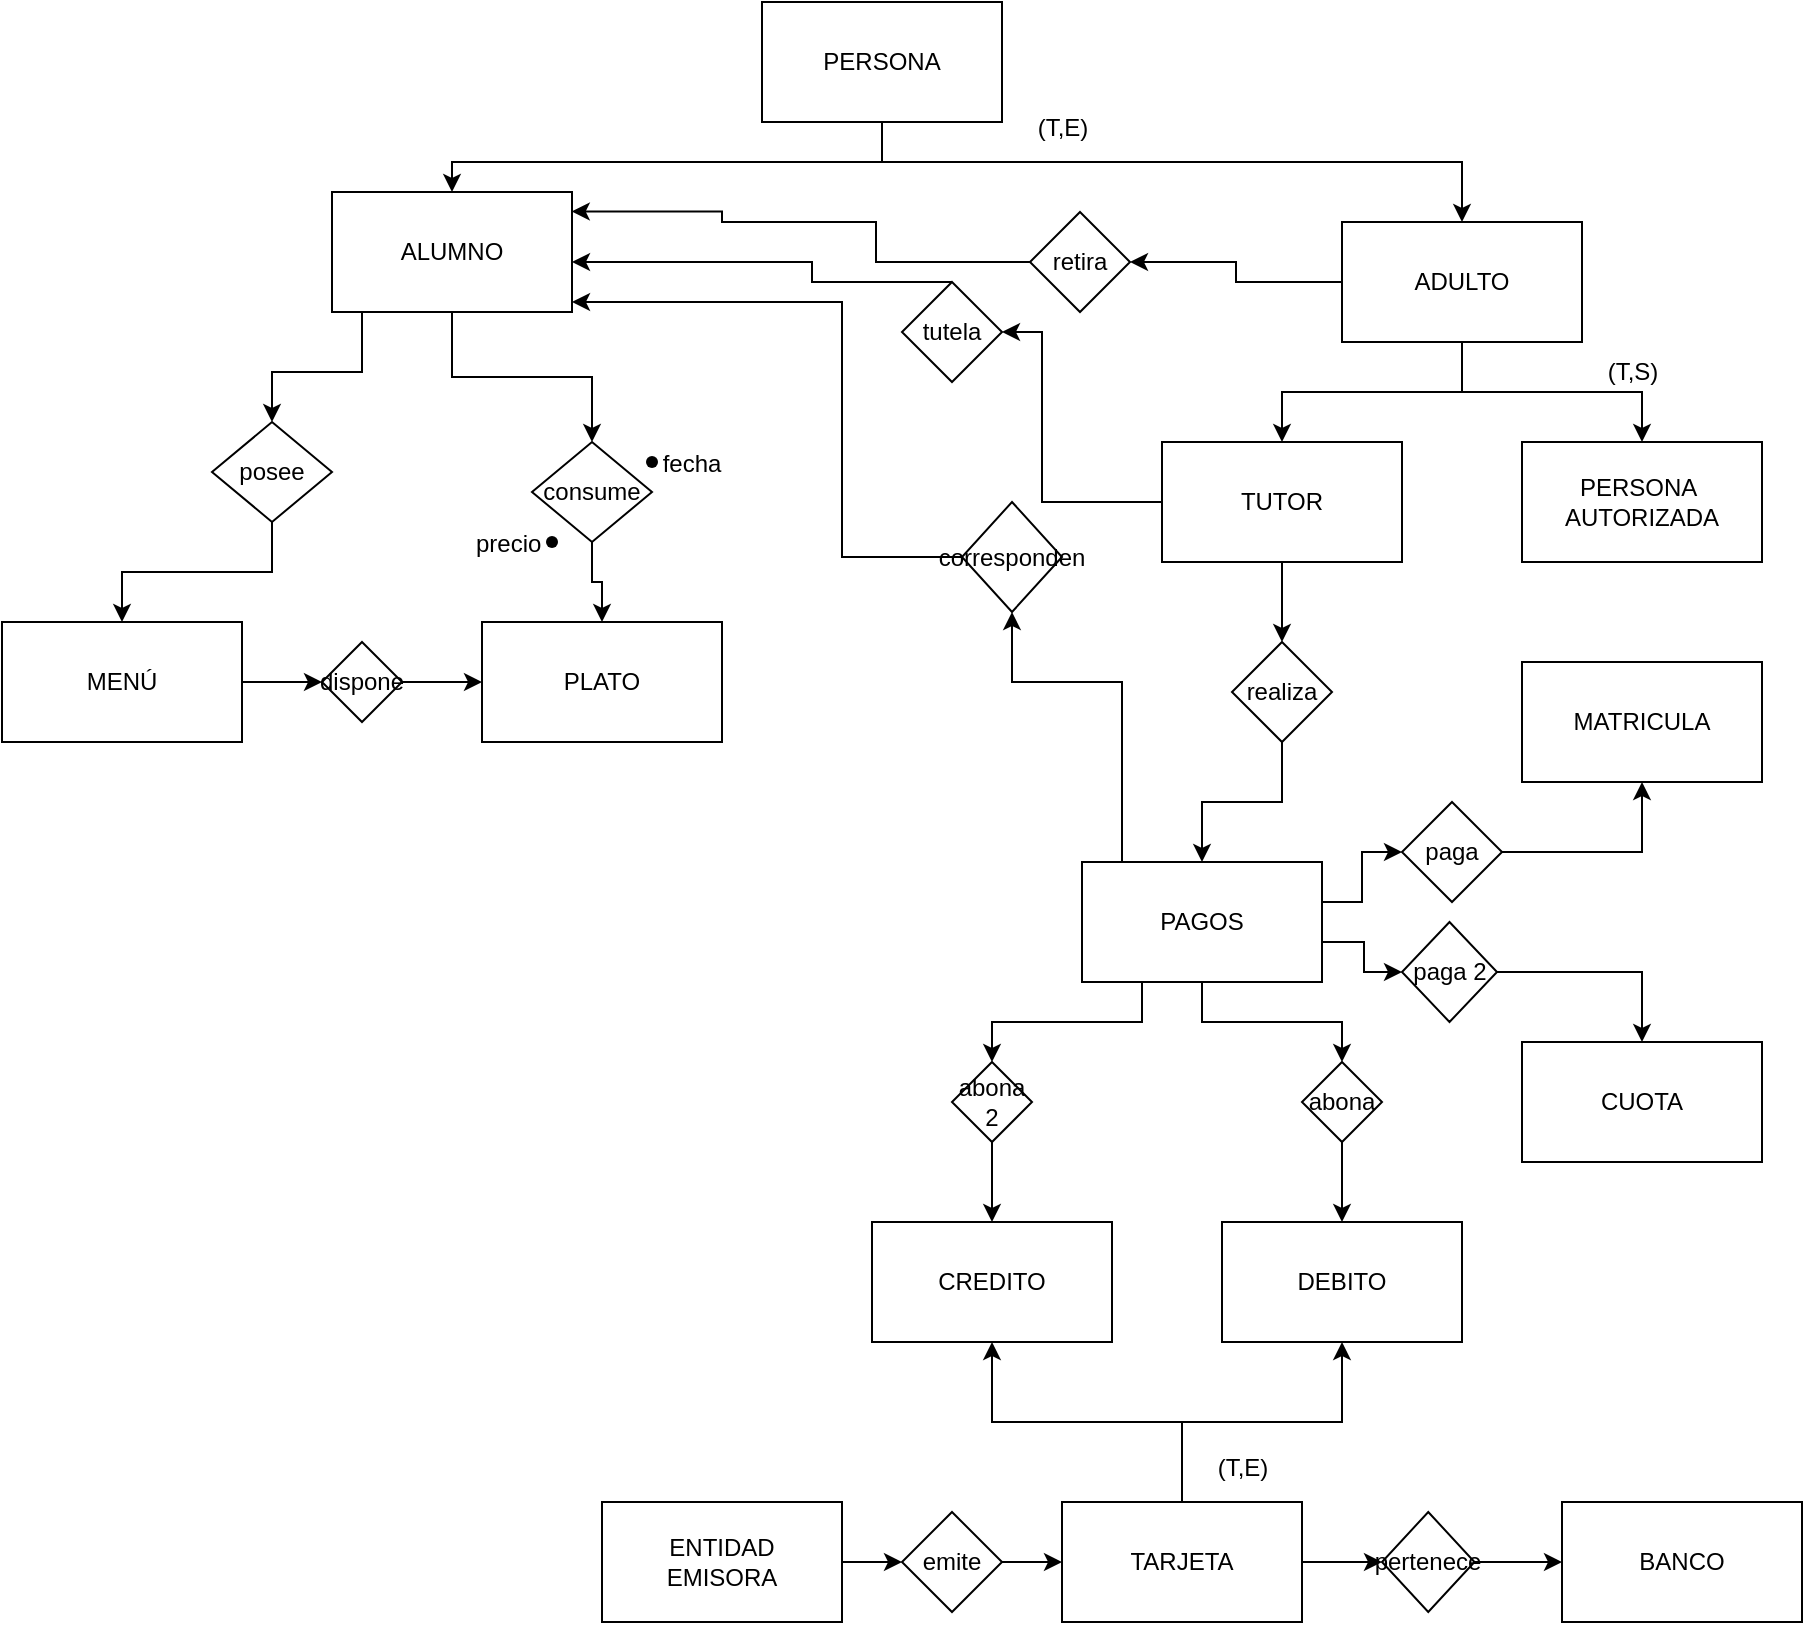 <mxfile version="24.7.8">
  <diagram name="Página-1" id="eWNVr4IJtD6i0ppR1x0R">
    <mxGraphModel dx="1707" dy="532" grid="1" gridSize="10" guides="1" tooltips="1" connect="1" arrows="1" fold="1" page="1" pageScale="1" pageWidth="827" pageHeight="1169" math="0" shadow="0">
      <root>
        <mxCell id="0" />
        <mxCell id="1" parent="0" />
        <mxCell id="I6gEkJs_VYYYeB5HXrWA-4" style="edgeStyle=orthogonalEdgeStyle;rounded=0;orthogonalLoop=1;jettySize=auto;html=1;entryX=0.5;entryY=0;entryDx=0;entryDy=0;" edge="1" parent="1" source="I6gEkJs_VYYYeB5HXrWA-1" target="I6gEkJs_VYYYeB5HXrWA-2">
          <mxGeometry relative="1" as="geometry">
            <Array as="points">
              <mxPoint x="340" y="100" />
              <mxPoint x="125" y="100" />
            </Array>
          </mxGeometry>
        </mxCell>
        <mxCell id="I6gEkJs_VYYYeB5HXrWA-5" style="edgeStyle=orthogonalEdgeStyle;rounded=0;orthogonalLoop=1;jettySize=auto;html=1;" edge="1" parent="1" source="I6gEkJs_VYYYeB5HXrWA-1" target="I6gEkJs_VYYYeB5HXrWA-3">
          <mxGeometry relative="1" as="geometry">
            <Array as="points">
              <mxPoint x="340" y="100" />
              <mxPoint x="630" y="100" />
            </Array>
          </mxGeometry>
        </mxCell>
        <mxCell id="I6gEkJs_VYYYeB5HXrWA-1" value="PERSONA" style="whiteSpace=wrap;html=1;" vertex="1" parent="1">
          <mxGeometry x="280" y="20" width="120" height="60" as="geometry" />
        </mxCell>
        <mxCell id="I6gEkJs_VYYYeB5HXrWA-41" style="edgeStyle=orthogonalEdgeStyle;rounded=0;orthogonalLoop=1;jettySize=auto;html=1;entryX=0.5;entryY=0;entryDx=0;entryDy=0;" edge="1" parent="1" source="I6gEkJs_VYYYeB5HXrWA-2" target="I6gEkJs_VYYYeB5HXrWA-17">
          <mxGeometry relative="1" as="geometry">
            <Array as="points">
              <mxPoint x="80" y="205" />
            </Array>
          </mxGeometry>
        </mxCell>
        <mxCell id="I6gEkJs_VYYYeB5HXrWA-42" style="edgeStyle=orthogonalEdgeStyle;rounded=0;orthogonalLoop=1;jettySize=auto;html=1;" edge="1" parent="1" source="I6gEkJs_VYYYeB5HXrWA-2" target="I6gEkJs_VYYYeB5HXrWA-20">
          <mxGeometry relative="1" as="geometry" />
        </mxCell>
        <mxCell id="I6gEkJs_VYYYeB5HXrWA-2" value="ALUMNO" style="whiteSpace=wrap;html=1;" vertex="1" parent="1">
          <mxGeometry x="65" y="115" width="120" height="60" as="geometry" />
        </mxCell>
        <mxCell id="I6gEkJs_VYYYeB5HXrWA-8" style="edgeStyle=orthogonalEdgeStyle;rounded=0;orthogonalLoop=1;jettySize=auto;html=1;entryX=0.5;entryY=0;entryDx=0;entryDy=0;" edge="1" parent="1" source="I6gEkJs_VYYYeB5HXrWA-3" target="I6gEkJs_VYYYeB5HXrWA-6">
          <mxGeometry relative="1" as="geometry" />
        </mxCell>
        <mxCell id="I6gEkJs_VYYYeB5HXrWA-9" style="edgeStyle=orthogonalEdgeStyle;rounded=0;orthogonalLoop=1;jettySize=auto;html=1;entryX=0.5;entryY=0;entryDx=0;entryDy=0;" edge="1" parent="1" source="I6gEkJs_VYYYeB5HXrWA-3" target="I6gEkJs_VYYYeB5HXrWA-7">
          <mxGeometry relative="1" as="geometry" />
        </mxCell>
        <mxCell id="I6gEkJs_VYYYeB5HXrWA-30" value="" style="edgeStyle=orthogonalEdgeStyle;rounded=0;orthogonalLoop=1;jettySize=auto;html=1;" edge="1" parent="1" source="I6gEkJs_VYYYeB5HXrWA-3" target="I6gEkJs_VYYYeB5HXrWA-29">
          <mxGeometry relative="1" as="geometry" />
        </mxCell>
        <mxCell id="I6gEkJs_VYYYeB5HXrWA-3" value="ADULTO" style="whiteSpace=wrap;html=1;" vertex="1" parent="1">
          <mxGeometry x="570" y="130" width="120" height="60" as="geometry" />
        </mxCell>
        <mxCell id="I6gEkJs_VYYYeB5HXrWA-27" value="" style="edgeStyle=orthogonalEdgeStyle;rounded=0;orthogonalLoop=1;jettySize=auto;html=1;" edge="1" parent="1" source="I6gEkJs_VYYYeB5HXrWA-6" target="I6gEkJs_VYYYeB5HXrWA-26">
          <mxGeometry relative="1" as="geometry">
            <Array as="points">
              <mxPoint x="420" y="270" />
              <mxPoint x="420" y="185" />
            </Array>
          </mxGeometry>
        </mxCell>
        <mxCell id="I6gEkJs_VYYYeB5HXrWA-33" value="" style="edgeStyle=orthogonalEdgeStyle;rounded=0;orthogonalLoop=1;jettySize=auto;html=1;" edge="1" parent="1" source="I6gEkJs_VYYYeB5HXrWA-6" target="I6gEkJs_VYYYeB5HXrWA-32">
          <mxGeometry relative="1" as="geometry" />
        </mxCell>
        <mxCell id="I6gEkJs_VYYYeB5HXrWA-6" value="TUTOR" style="whiteSpace=wrap;html=1;" vertex="1" parent="1">
          <mxGeometry x="480" y="240" width="120" height="60" as="geometry" />
        </mxCell>
        <mxCell id="I6gEkJs_VYYYeB5HXrWA-7" value="PERSONA&amp;nbsp;&lt;div&gt;AUTORIZADA&lt;/div&gt;" style="whiteSpace=wrap;html=1;" vertex="1" parent="1">
          <mxGeometry x="660" y="240" width="120" height="60" as="geometry" />
        </mxCell>
        <mxCell id="I6gEkJs_VYYYeB5HXrWA-10" value="(T,E)" style="text;html=1;align=center;verticalAlign=middle;resizable=0;points=[];autosize=1;strokeColor=none;fillColor=none;" vertex="1" parent="1">
          <mxGeometry x="405" y="68" width="50" height="30" as="geometry" />
        </mxCell>
        <mxCell id="I6gEkJs_VYYYeB5HXrWA-11" value="(T,S)" style="text;html=1;align=center;verticalAlign=middle;resizable=0;points=[];autosize=1;strokeColor=none;fillColor=none;" vertex="1" parent="1">
          <mxGeometry x="690" y="190" width="50" height="30" as="geometry" />
        </mxCell>
        <mxCell id="I6gEkJs_VYYYeB5HXrWA-40" value="" style="edgeStyle=orthogonalEdgeStyle;rounded=0;orthogonalLoop=1;jettySize=auto;html=1;" edge="1" parent="1" source="I6gEkJs_VYYYeB5HXrWA-12" target="I6gEkJs_VYYYeB5HXrWA-13">
          <mxGeometry relative="1" as="geometry" />
        </mxCell>
        <mxCell id="I6gEkJs_VYYYeB5HXrWA-12" value="MENÚ" style="whiteSpace=wrap;html=1;" vertex="1" parent="1">
          <mxGeometry x="-100" y="330" width="120" height="60" as="geometry" />
        </mxCell>
        <mxCell id="I6gEkJs_VYYYeB5HXrWA-16" value="" style="edgeStyle=orthogonalEdgeStyle;rounded=0;orthogonalLoop=1;jettySize=auto;html=1;" edge="1" parent="1" source="I6gEkJs_VYYYeB5HXrWA-13" target="I6gEkJs_VYYYeB5HXrWA-15">
          <mxGeometry relative="1" as="geometry" />
        </mxCell>
        <mxCell id="I6gEkJs_VYYYeB5HXrWA-13" value="dispone" style="rhombus;whiteSpace=wrap;html=1;" vertex="1" parent="1">
          <mxGeometry x="60" y="340" width="40" height="40" as="geometry" />
        </mxCell>
        <mxCell id="I6gEkJs_VYYYeB5HXrWA-15" value="PLATO" style="whiteSpace=wrap;html=1;" vertex="1" parent="1">
          <mxGeometry x="140" y="330" width="120" height="60" as="geometry" />
        </mxCell>
        <mxCell id="I6gEkJs_VYYYeB5HXrWA-19" value="" style="edgeStyle=orthogonalEdgeStyle;rounded=0;orthogonalLoop=1;jettySize=auto;html=1;" edge="1" parent="1" source="I6gEkJs_VYYYeB5HXrWA-17" target="I6gEkJs_VYYYeB5HXrWA-12">
          <mxGeometry relative="1" as="geometry" />
        </mxCell>
        <mxCell id="I6gEkJs_VYYYeB5HXrWA-17" value="posee" style="rhombus;whiteSpace=wrap;html=1;" vertex="1" parent="1">
          <mxGeometry x="5" y="230" width="60" height="50" as="geometry" />
        </mxCell>
        <mxCell id="I6gEkJs_VYYYeB5HXrWA-22" style="edgeStyle=orthogonalEdgeStyle;rounded=0;orthogonalLoop=1;jettySize=auto;html=1;entryX=0.5;entryY=0;entryDx=0;entryDy=0;" edge="1" parent="1" source="I6gEkJs_VYYYeB5HXrWA-20" target="I6gEkJs_VYYYeB5HXrWA-15">
          <mxGeometry relative="1" as="geometry" />
        </mxCell>
        <mxCell id="I6gEkJs_VYYYeB5HXrWA-20" value="consume" style="rhombus;whiteSpace=wrap;html=1;" vertex="1" parent="1">
          <mxGeometry x="165" y="240" width="60" height="50" as="geometry" />
        </mxCell>
        <mxCell id="I6gEkJs_VYYYeB5HXrWA-23" value="    fecha" style="shape=waypoint;sketch=0;size=6;pointerEvents=1;points=[];fillColor=none;resizable=0;rotatable=0;perimeter=centerPerimeter;snapToPoint=1;align=left;" vertex="1" parent="1">
          <mxGeometry x="215" y="240" width="20" height="20" as="geometry" />
        </mxCell>
        <mxCell id="I6gEkJs_VYYYeB5HXrWA-24" value="precio    " style="shape=waypoint;sketch=0;size=6;pointerEvents=1;points=[];fillColor=none;resizable=0;rotatable=0;perimeter=centerPerimeter;snapToPoint=1;align=right;" vertex="1" parent="1">
          <mxGeometry x="165" y="280" width="20" height="20" as="geometry" />
        </mxCell>
        <mxCell id="I6gEkJs_VYYYeB5HXrWA-25" style="edgeStyle=orthogonalEdgeStyle;rounded=0;orthogonalLoop=1;jettySize=auto;html=1;entryX=1.033;entryY=0.25;entryDx=0;entryDy=0;entryPerimeter=0;" edge="1" parent="1" source="I6gEkJs_VYYYeB5HXrWA-24" target="I6gEkJs_VYYYeB5HXrWA-24">
          <mxGeometry relative="1" as="geometry" />
        </mxCell>
        <mxCell id="I6gEkJs_VYYYeB5HXrWA-28" style="edgeStyle=orthogonalEdgeStyle;rounded=0;orthogonalLoop=1;jettySize=auto;html=1;exitX=0.5;exitY=0;exitDx=0;exitDy=0;" edge="1" parent="1" source="I6gEkJs_VYYYeB5HXrWA-26" target="I6gEkJs_VYYYeB5HXrWA-2">
          <mxGeometry relative="1" as="geometry">
            <mxPoint x="260" y="150" as="targetPoint" />
            <Array as="points">
              <mxPoint x="305" y="160" />
              <mxPoint x="305" y="150" />
            </Array>
          </mxGeometry>
        </mxCell>
        <mxCell id="I6gEkJs_VYYYeB5HXrWA-26" value="tutela" style="rhombus;whiteSpace=wrap;html=1;" vertex="1" parent="1">
          <mxGeometry x="350" y="160" width="50" height="50" as="geometry" />
        </mxCell>
        <mxCell id="I6gEkJs_VYYYeB5HXrWA-31" style="edgeStyle=orthogonalEdgeStyle;rounded=0;orthogonalLoop=1;jettySize=auto;html=1;entryX=0.999;entryY=0.162;entryDx=0;entryDy=0;entryPerimeter=0;" edge="1" parent="1" source="I6gEkJs_VYYYeB5HXrWA-29" target="I6gEkJs_VYYYeB5HXrWA-2">
          <mxGeometry relative="1" as="geometry">
            <Array as="points">
              <mxPoint x="337" y="150" />
              <mxPoint x="337" y="130" />
              <mxPoint x="260" y="130" />
            </Array>
          </mxGeometry>
        </mxCell>
        <mxCell id="I6gEkJs_VYYYeB5HXrWA-29" value="retira" style="rhombus;whiteSpace=wrap;html=1;" vertex="1" parent="1">
          <mxGeometry x="414" y="125" width="50" height="50" as="geometry" />
        </mxCell>
        <mxCell id="I6gEkJs_VYYYeB5HXrWA-35" value="" style="edgeStyle=orthogonalEdgeStyle;rounded=0;orthogonalLoop=1;jettySize=auto;html=1;" edge="1" parent="1" source="I6gEkJs_VYYYeB5HXrWA-32" target="I6gEkJs_VYYYeB5HXrWA-34">
          <mxGeometry relative="1" as="geometry" />
        </mxCell>
        <mxCell id="I6gEkJs_VYYYeB5HXrWA-32" value="realiza" style="rhombus;whiteSpace=wrap;html=1;" vertex="1" parent="1">
          <mxGeometry x="515" y="340" width="50" height="50" as="geometry" />
        </mxCell>
        <mxCell id="I6gEkJs_VYYYeB5HXrWA-38" value="" style="edgeStyle=orthogonalEdgeStyle;rounded=0;orthogonalLoop=1;jettySize=auto;html=1;" edge="1" parent="1" source="I6gEkJs_VYYYeB5HXrWA-34" target="I6gEkJs_VYYYeB5HXrWA-37">
          <mxGeometry relative="1" as="geometry">
            <Array as="points">
              <mxPoint x="460" y="360" />
              <mxPoint x="405" y="360" />
            </Array>
          </mxGeometry>
        </mxCell>
        <mxCell id="I6gEkJs_VYYYeB5HXrWA-44" value="" style="edgeStyle=orthogonalEdgeStyle;rounded=0;orthogonalLoop=1;jettySize=auto;html=1;" edge="1" parent="1" source="I6gEkJs_VYYYeB5HXrWA-34" target="I6gEkJs_VYYYeB5HXrWA-43">
          <mxGeometry relative="1" as="geometry">
            <Array as="points">
              <mxPoint x="580" y="470" />
              <mxPoint x="580" y="445" />
            </Array>
          </mxGeometry>
        </mxCell>
        <mxCell id="I6gEkJs_VYYYeB5HXrWA-48" value="" style="edgeStyle=orthogonalEdgeStyle;rounded=0;orthogonalLoop=1;jettySize=auto;html=1;" edge="1" parent="1" source="I6gEkJs_VYYYeB5HXrWA-34" target="I6gEkJs_VYYYeB5HXrWA-47">
          <mxGeometry relative="1" as="geometry">
            <Array as="points">
              <mxPoint x="581" y="490" />
              <mxPoint x="581" y="505" />
            </Array>
          </mxGeometry>
        </mxCell>
        <mxCell id="I6gEkJs_VYYYeB5HXrWA-53" value="" style="edgeStyle=orthogonalEdgeStyle;rounded=0;orthogonalLoop=1;jettySize=auto;html=1;" edge="1" parent="1" source="I6gEkJs_VYYYeB5HXrWA-34" target="I6gEkJs_VYYYeB5HXrWA-52">
          <mxGeometry relative="1" as="geometry" />
        </mxCell>
        <mxCell id="I6gEkJs_VYYYeB5HXrWA-61" style="edgeStyle=orthogonalEdgeStyle;rounded=0;orthogonalLoop=1;jettySize=auto;html=1;entryX=0.5;entryY=0;entryDx=0;entryDy=0;" edge="1" parent="1" source="I6gEkJs_VYYYeB5HXrWA-34" target="I6gEkJs_VYYYeB5HXrWA-59">
          <mxGeometry relative="1" as="geometry">
            <Array as="points">
              <mxPoint x="470" y="530" />
              <mxPoint x="395" y="530" />
            </Array>
          </mxGeometry>
        </mxCell>
        <mxCell id="I6gEkJs_VYYYeB5HXrWA-34" value="PAGOS" style="whiteSpace=wrap;html=1;" vertex="1" parent="1">
          <mxGeometry x="440" y="450" width="120" height="60" as="geometry" />
        </mxCell>
        <mxCell id="I6gEkJs_VYYYeB5HXrWA-39" style="edgeStyle=orthogonalEdgeStyle;rounded=0;orthogonalLoop=1;jettySize=auto;html=1;" edge="1" parent="1" source="I6gEkJs_VYYYeB5HXrWA-37" target="I6gEkJs_VYYYeB5HXrWA-2">
          <mxGeometry relative="1" as="geometry">
            <Array as="points">
              <mxPoint x="320" y="297" />
              <mxPoint x="320" y="170" />
            </Array>
          </mxGeometry>
        </mxCell>
        <mxCell id="I6gEkJs_VYYYeB5HXrWA-37" value="corresponden" style="rhombus;whiteSpace=wrap;html=1;" vertex="1" parent="1">
          <mxGeometry x="380" y="270" width="50" height="55" as="geometry" />
        </mxCell>
        <mxCell id="I6gEkJs_VYYYeB5HXrWA-46" value="" style="edgeStyle=orthogonalEdgeStyle;rounded=0;orthogonalLoop=1;jettySize=auto;html=1;" edge="1" parent="1" source="I6gEkJs_VYYYeB5HXrWA-43" target="I6gEkJs_VYYYeB5HXrWA-45">
          <mxGeometry relative="1" as="geometry" />
        </mxCell>
        <mxCell id="I6gEkJs_VYYYeB5HXrWA-43" value="paga" style="rhombus;whiteSpace=wrap;html=1;" vertex="1" parent="1">
          <mxGeometry x="600" y="420" width="50" height="50" as="geometry" />
        </mxCell>
        <mxCell id="I6gEkJs_VYYYeB5HXrWA-45" value="MATRICULA" style="whiteSpace=wrap;html=1;" vertex="1" parent="1">
          <mxGeometry x="660" y="350" width="120" height="60" as="geometry" />
        </mxCell>
        <mxCell id="I6gEkJs_VYYYeB5HXrWA-51" style="edgeStyle=orthogonalEdgeStyle;rounded=0;orthogonalLoop=1;jettySize=auto;html=1;entryX=0.5;entryY=0;entryDx=0;entryDy=0;" edge="1" parent="1" source="I6gEkJs_VYYYeB5HXrWA-47" target="I6gEkJs_VYYYeB5HXrWA-49">
          <mxGeometry relative="1" as="geometry" />
        </mxCell>
        <mxCell id="I6gEkJs_VYYYeB5HXrWA-47" value="paga 2" style="rhombus;whiteSpace=wrap;html=1;" vertex="1" parent="1">
          <mxGeometry x="600" y="480" width="47.5" height="50" as="geometry" />
        </mxCell>
        <mxCell id="I6gEkJs_VYYYeB5HXrWA-49" value="CUOTA" style="whiteSpace=wrap;html=1;" vertex="1" parent="1">
          <mxGeometry x="660" y="540" width="120" height="60" as="geometry" />
        </mxCell>
        <mxCell id="I6gEkJs_VYYYeB5HXrWA-55" value="" style="edgeStyle=orthogonalEdgeStyle;rounded=0;orthogonalLoop=1;jettySize=auto;html=1;" edge="1" parent="1" source="I6gEkJs_VYYYeB5HXrWA-52" target="I6gEkJs_VYYYeB5HXrWA-54">
          <mxGeometry relative="1" as="geometry" />
        </mxCell>
        <mxCell id="I6gEkJs_VYYYeB5HXrWA-52" value="abona" style="rhombus;whiteSpace=wrap;html=1;" vertex="1" parent="1">
          <mxGeometry x="550" y="550" width="40" height="40" as="geometry" />
        </mxCell>
        <mxCell id="I6gEkJs_VYYYeB5HXrWA-54" value="DEBITO" style="whiteSpace=wrap;html=1;" vertex="1" parent="1">
          <mxGeometry x="510" y="630" width="120" height="60" as="geometry" />
        </mxCell>
        <mxCell id="I6gEkJs_VYYYeB5HXrWA-58" value="" style="edgeStyle=orthogonalEdgeStyle;rounded=0;orthogonalLoop=1;jettySize=auto;html=1;" edge="1" parent="1" source="I6gEkJs_VYYYeB5HXrWA-59" target="I6gEkJs_VYYYeB5HXrWA-60">
          <mxGeometry relative="1" as="geometry" />
        </mxCell>
        <mxCell id="I6gEkJs_VYYYeB5HXrWA-59" value="abona 2" style="rhombus;whiteSpace=wrap;html=1;" vertex="1" parent="1">
          <mxGeometry x="375" y="550" width="40" height="40" as="geometry" />
        </mxCell>
        <mxCell id="I6gEkJs_VYYYeB5HXrWA-60" value="CREDITO" style="whiteSpace=wrap;html=1;" vertex="1" parent="1">
          <mxGeometry x="335" y="630" width="120" height="60" as="geometry" />
        </mxCell>
        <mxCell id="I6gEkJs_VYYYeB5HXrWA-63" style="edgeStyle=orthogonalEdgeStyle;rounded=0;orthogonalLoop=1;jettySize=auto;html=1;entryX=0.5;entryY=1;entryDx=0;entryDy=0;" edge="1" parent="1" source="I6gEkJs_VYYYeB5HXrWA-62" target="I6gEkJs_VYYYeB5HXrWA-54">
          <mxGeometry relative="1" as="geometry" />
        </mxCell>
        <mxCell id="I6gEkJs_VYYYeB5HXrWA-64" style="edgeStyle=orthogonalEdgeStyle;rounded=0;orthogonalLoop=1;jettySize=auto;html=1;entryX=0.5;entryY=1;entryDx=0;entryDy=0;" edge="1" parent="1" source="I6gEkJs_VYYYeB5HXrWA-62" target="I6gEkJs_VYYYeB5HXrWA-60">
          <mxGeometry relative="1" as="geometry" />
        </mxCell>
        <mxCell id="I6gEkJs_VYYYeB5HXrWA-69" value="" style="edgeStyle=orthogonalEdgeStyle;rounded=0;orthogonalLoop=1;jettySize=auto;html=1;" edge="1" parent="1" source="I6gEkJs_VYYYeB5HXrWA-62" target="I6gEkJs_VYYYeB5HXrWA-68">
          <mxGeometry relative="1" as="geometry" />
        </mxCell>
        <mxCell id="I6gEkJs_VYYYeB5HXrWA-62" value="TARJETA" style="whiteSpace=wrap;html=1;" vertex="1" parent="1">
          <mxGeometry x="430" y="770" width="120" height="60" as="geometry" />
        </mxCell>
        <mxCell id="I6gEkJs_VYYYeB5HXrWA-65" value="(T,E)" style="text;html=1;align=center;verticalAlign=middle;resizable=0;points=[];autosize=1;strokeColor=none;fillColor=none;" vertex="1" parent="1">
          <mxGeometry x="495" y="738" width="50" height="30" as="geometry" />
        </mxCell>
        <mxCell id="I6gEkJs_VYYYeB5HXrWA-66" value="BANCO" style="whiteSpace=wrap;html=1;" vertex="1" parent="1">
          <mxGeometry x="680" y="770" width="120" height="60" as="geometry" />
        </mxCell>
        <mxCell id="I6gEkJs_VYYYeB5HXrWA-73" value="" style="edgeStyle=orthogonalEdgeStyle;rounded=0;orthogonalLoop=1;jettySize=auto;html=1;" edge="1" parent="1" source="I6gEkJs_VYYYeB5HXrWA-67" target="I6gEkJs_VYYYeB5HXrWA-72">
          <mxGeometry relative="1" as="geometry" />
        </mxCell>
        <mxCell id="I6gEkJs_VYYYeB5HXrWA-67" value="ENTIDAD&lt;div&gt;EMISORA&lt;/div&gt;" style="whiteSpace=wrap;html=1;" vertex="1" parent="1">
          <mxGeometry x="200" y="770" width="120" height="60" as="geometry" />
        </mxCell>
        <mxCell id="I6gEkJs_VYYYeB5HXrWA-70" value="" style="edgeStyle=orthogonalEdgeStyle;rounded=0;orthogonalLoop=1;jettySize=auto;html=1;" edge="1" parent="1" source="I6gEkJs_VYYYeB5HXrWA-68" target="I6gEkJs_VYYYeB5HXrWA-66">
          <mxGeometry relative="1" as="geometry" />
        </mxCell>
        <mxCell id="I6gEkJs_VYYYeB5HXrWA-68" value="pertenece" style="rhombus;whiteSpace=wrap;html=1;" vertex="1" parent="1">
          <mxGeometry x="590" y="775" width="46.25" height="50" as="geometry" />
        </mxCell>
        <mxCell id="I6gEkJs_VYYYeB5HXrWA-75" style="edgeStyle=orthogonalEdgeStyle;rounded=0;orthogonalLoop=1;jettySize=auto;html=1;entryX=0;entryY=0.5;entryDx=0;entryDy=0;" edge="1" parent="1" source="I6gEkJs_VYYYeB5HXrWA-72" target="I6gEkJs_VYYYeB5HXrWA-62">
          <mxGeometry relative="1" as="geometry" />
        </mxCell>
        <mxCell id="I6gEkJs_VYYYeB5HXrWA-72" value="emite" style="rhombus;whiteSpace=wrap;html=1;" vertex="1" parent="1">
          <mxGeometry x="350" y="775" width="50" height="50" as="geometry" />
        </mxCell>
      </root>
    </mxGraphModel>
  </diagram>
</mxfile>
